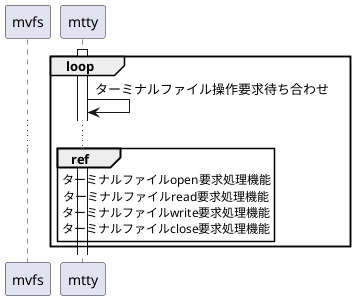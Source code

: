 @startuml

participant mvfs
participant mtty

activate mtty

loop
    mtty -> mtty: ターミナルファイル操作要求待ち合わせ
    ...

    ref over mtty
        ターミナルファイルopen要求処理機能
        ターミナルファイルread要求処理機能
        ターミナルファイルwrite要求処理機能
        ターミナルファイルclose要求処理機能
    end ref
end loop

@enduml
